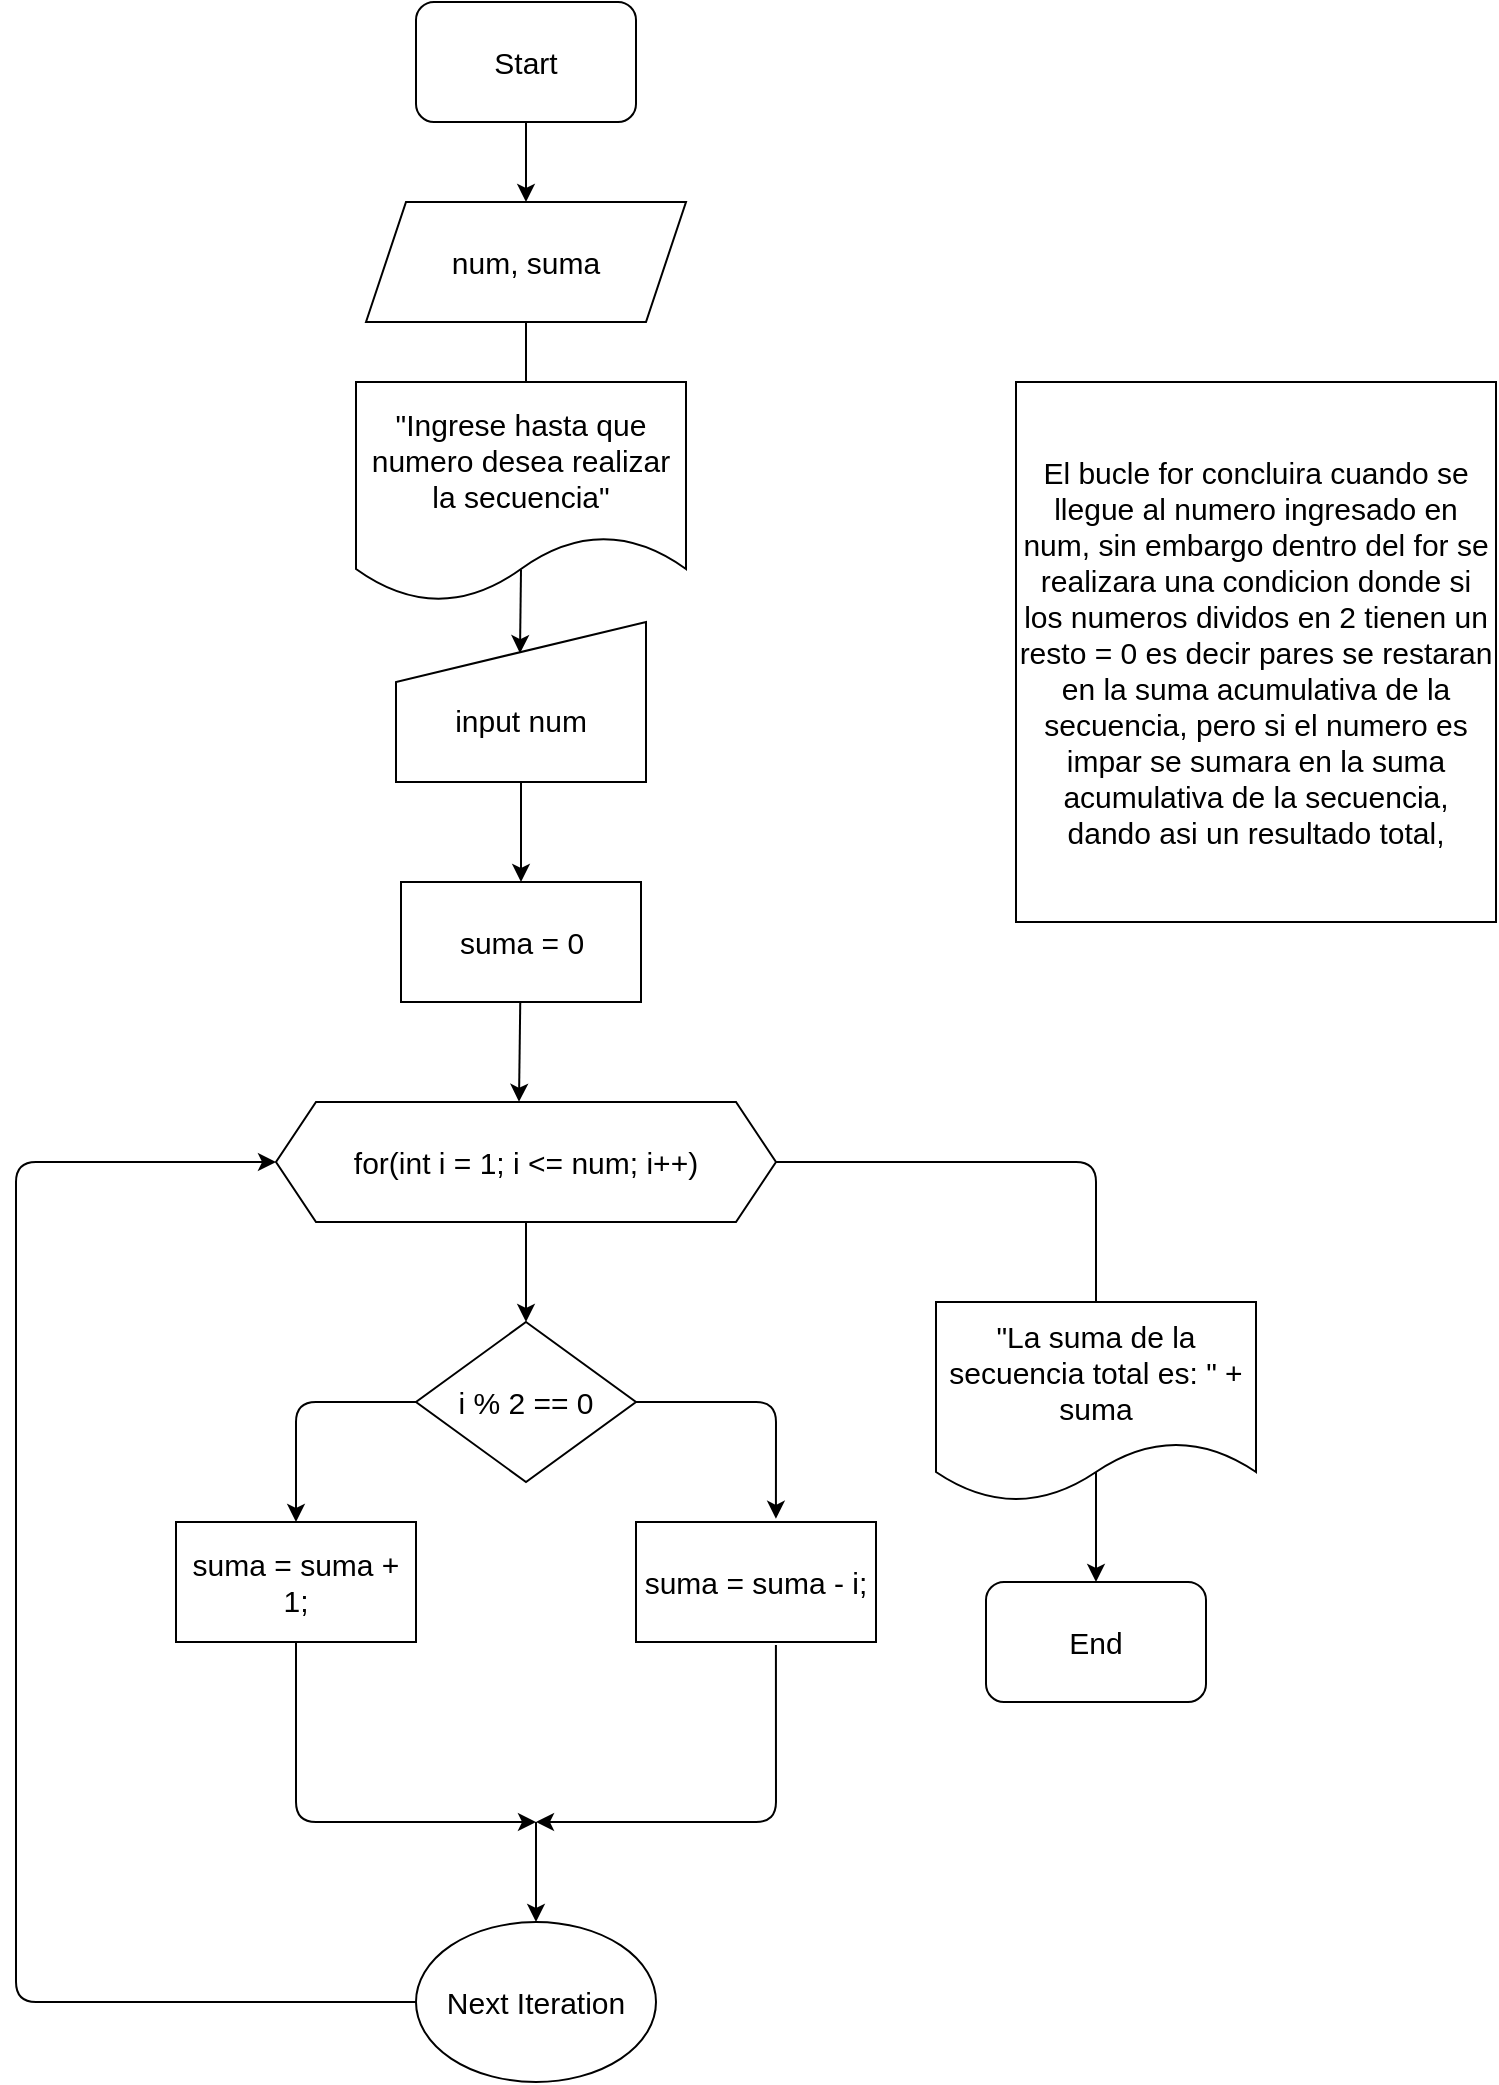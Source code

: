 <mxfile>
    <diagram id="zF33TE6D5cPjfDigW370" name="Page-1">
        <mxGraphModel dx="1761" dy="921" grid="1" gridSize="10" guides="1" tooltips="1" connect="1" arrows="1" fold="1" page="1" pageScale="1" pageWidth="850" pageHeight="1100" math="0" shadow="0">
            <root>
                <mxCell id="0"/>
                <mxCell id="1" parent="0"/>
                <mxCell id="3" style="edgeStyle=none;html=1;fontSize=15;" parent="1" source="2" edge="1">
                    <mxGeometry relative="1" as="geometry">
                        <mxPoint x="435" y="110" as="targetPoint"/>
                    </mxGeometry>
                </mxCell>
                <mxCell id="2" value="Start" style="rounded=1;whiteSpace=wrap;html=1;fontSize=15;" parent="1" vertex="1">
                    <mxGeometry x="380" y="10" width="110" height="60" as="geometry"/>
                </mxCell>
                <mxCell id="5" style="edgeStyle=none;html=1;fontSize=15;" parent="1" source="4" edge="1">
                    <mxGeometry relative="1" as="geometry">
                        <mxPoint x="435" y="210" as="targetPoint"/>
                    </mxGeometry>
                </mxCell>
                <mxCell id="4" value="num, suma" style="shape=parallelogram;perimeter=parallelogramPerimeter;whiteSpace=wrap;html=1;fixedSize=1;fontSize=15;" parent="1" vertex="1">
                    <mxGeometry x="355" y="110" width="160" height="60" as="geometry"/>
                </mxCell>
                <mxCell id="7" style="edgeStyle=none;html=1;exitX=0.5;exitY=0.852;exitDx=0;exitDy=0;exitPerimeter=0;entryX=0.496;entryY=0.195;entryDx=0;entryDy=0;entryPerimeter=0;fontSize=15;" parent="1" source="6" target="11" edge="1">
                    <mxGeometry relative="1" as="geometry">
                        <mxPoint x="432.5" y="330" as="targetPoint"/>
                    </mxGeometry>
                </mxCell>
                <mxCell id="6" value="&quot;Ingrese hasta que numero desea realizar la secuencia&quot;" style="shape=document;whiteSpace=wrap;html=1;boundedLbl=1;fontSize=15;" parent="1" vertex="1">
                    <mxGeometry x="350" y="200" width="165" height="110" as="geometry"/>
                </mxCell>
                <mxCell id="13" value="" style="edgeStyle=none;html=1;fontSize=15;" parent="1" source="11" target="12" edge="1">
                    <mxGeometry relative="1" as="geometry"/>
                </mxCell>
                <mxCell id="11" value="&lt;div&gt;&lt;br&gt;&lt;/div&gt;&lt;div&gt;input num&lt;/div&gt;" style="shape=manualInput;whiteSpace=wrap;html=1;fontSize=15;" parent="1" vertex="1">
                    <mxGeometry x="370" y="320" width="125" height="80" as="geometry"/>
                </mxCell>
                <mxCell id="16" style="edgeStyle=none;html=1;entryX=0.486;entryY=-0.002;entryDx=0;entryDy=0;entryPerimeter=0;fontSize=15;" parent="1" source="12" target="14" edge="1">
                    <mxGeometry relative="1" as="geometry"/>
                </mxCell>
                <mxCell id="12" value="suma = 0" style="whiteSpace=wrap;html=1;fontSize=15;" parent="1" vertex="1">
                    <mxGeometry x="372.5" y="450" width="120" height="60" as="geometry"/>
                </mxCell>
                <mxCell id="18" value="" style="edgeStyle=none;html=1;fontSize=15;" parent="1" source="14" target="17" edge="1">
                    <mxGeometry relative="1" as="geometry"/>
                </mxCell>
                <mxCell id="32" style="edgeStyle=none;html=1;fontSize=15;" parent="1" source="14" edge="1">
                    <mxGeometry relative="1" as="geometry">
                        <mxPoint x="720" y="670" as="targetPoint"/>
                        <Array as="points">
                            <mxPoint x="720" y="590"/>
                        </Array>
                    </mxGeometry>
                </mxCell>
                <mxCell id="14" value="for(int i = 1; i &amp;lt;= num; i++)" style="shape=hexagon;perimeter=hexagonPerimeter2;whiteSpace=wrap;html=1;fixedSize=1;fontSize=15;" parent="1" vertex="1">
                    <mxGeometry x="310" y="560" width="250" height="60" as="geometry"/>
                </mxCell>
                <mxCell id="22" value="" style="edgeStyle=none;html=1;exitX=1;exitY=0.5;exitDx=0;exitDy=0;entryX=0.583;entryY=-0.027;entryDx=0;entryDy=0;entryPerimeter=0;fontSize=15;" parent="1" source="17" target="21" edge="1">
                    <mxGeometry relative="1" as="geometry">
                        <Array as="points">
                            <mxPoint x="560" y="710"/>
                        </Array>
                    </mxGeometry>
                </mxCell>
                <mxCell id="25" style="edgeStyle=none;html=1;entryX=0.5;entryY=0;entryDx=0;entryDy=0;fontSize=15;" parent="1" source="17" target="24" edge="1">
                    <mxGeometry relative="1" as="geometry">
                        <Array as="points">
                            <mxPoint x="320" y="710"/>
                        </Array>
                    </mxGeometry>
                </mxCell>
                <mxCell id="17" value="i % 2 == 0" style="rhombus;whiteSpace=wrap;html=1;fontSize=15;" parent="1" vertex="1">
                    <mxGeometry x="380" y="670" width="110" height="80" as="geometry"/>
                </mxCell>
                <mxCell id="27" style="edgeStyle=none;html=1;exitX=0.583;exitY=1.025;exitDx=0;exitDy=0;exitPerimeter=0;fontSize=15;" parent="1" source="21" edge="1">
                    <mxGeometry relative="1" as="geometry">
                        <mxPoint x="440" y="920" as="targetPoint"/>
                        <Array as="points">
                            <mxPoint x="560" y="920"/>
                        </Array>
                    </mxGeometry>
                </mxCell>
                <mxCell id="21" value="suma = suma - i;" style="whiteSpace=wrap;html=1;fontSize=15;" parent="1" vertex="1">
                    <mxGeometry x="490" y="770" width="120" height="60" as="geometry"/>
                </mxCell>
                <mxCell id="26" style="edgeStyle=none;html=1;fontSize=15;" parent="1" source="24" edge="1">
                    <mxGeometry relative="1" as="geometry">
                        <mxPoint x="440" y="920" as="targetPoint"/>
                        <Array as="points">
                            <mxPoint x="320" y="920"/>
                        </Array>
                    </mxGeometry>
                </mxCell>
                <mxCell id="24" value="suma = suma + 1;" style="whiteSpace=wrap;html=1;fontSize=15;" parent="1" vertex="1">
                    <mxGeometry x="260" y="770" width="120" height="60" as="geometry"/>
                </mxCell>
                <mxCell id="31" style="edgeStyle=none;html=1;entryX=0;entryY=0.5;entryDx=0;entryDy=0;fontSize=15;" parent="1" source="29" target="14" edge="1">
                    <mxGeometry relative="1" as="geometry">
                        <Array as="points">
                            <mxPoint x="180" y="1010"/>
                            <mxPoint x="180" y="590"/>
                        </Array>
                    </mxGeometry>
                </mxCell>
                <mxCell id="29" value="Next Iteration" style="ellipse;whiteSpace=wrap;html=1;fontSize=15;" parent="1" vertex="1">
                    <mxGeometry x="380" y="970" width="120" height="80" as="geometry"/>
                </mxCell>
                <mxCell id="30" value="" style="edgeStyle=none;orthogonalLoop=1;jettySize=auto;html=1;entryX=0.5;entryY=0;entryDx=0;entryDy=0;fontSize=15;" parent="1" target="29" edge="1">
                    <mxGeometry width="100" relative="1" as="geometry">
                        <mxPoint x="440" y="920" as="sourcePoint"/>
                        <mxPoint x="570" y="970" as="targetPoint"/>
                        <Array as="points"/>
                    </mxGeometry>
                </mxCell>
                <mxCell id="35" style="edgeStyle=none;html=1;entryX=0.5;entryY=0;entryDx=0;entryDy=0;exitX=0.5;exitY=0.828;exitDx=0;exitDy=0;exitPerimeter=0;fontSize=15;" parent="1" source="33" target="34" edge="1">
                    <mxGeometry relative="1" as="geometry"/>
                </mxCell>
                <mxCell id="33" value="&quot;La suma de la secuencia total es: &quot; + suma" style="shape=document;whiteSpace=wrap;html=1;boundedLbl=1;fontSize=15;" parent="1" vertex="1">
                    <mxGeometry x="640" y="660" width="160" height="100" as="geometry"/>
                </mxCell>
                <mxCell id="34" value="End" style="rounded=1;whiteSpace=wrap;html=1;fontSize=15;" parent="1" vertex="1">
                    <mxGeometry x="665" y="800" width="110" height="60" as="geometry"/>
                </mxCell>
                <mxCell id="36" value="El bucle for concluira cuando se llegue al numero ingresado en num, sin embargo dentro del for se realizara una condicion donde si los numeros dividos en 2 tienen un resto = 0 es decir pares se restaran en la suma acumulativa de la secuencia, pero si el numero es impar se sumara en la suma acumulativa de la secuencia, dando asi un resultado total," style="whiteSpace=wrap;html=1;fontSize=15;" vertex="1" parent="1">
                    <mxGeometry x="680" y="200" width="240" height="270" as="geometry"/>
                </mxCell>
            </root>
        </mxGraphModel>
    </diagram>
</mxfile>